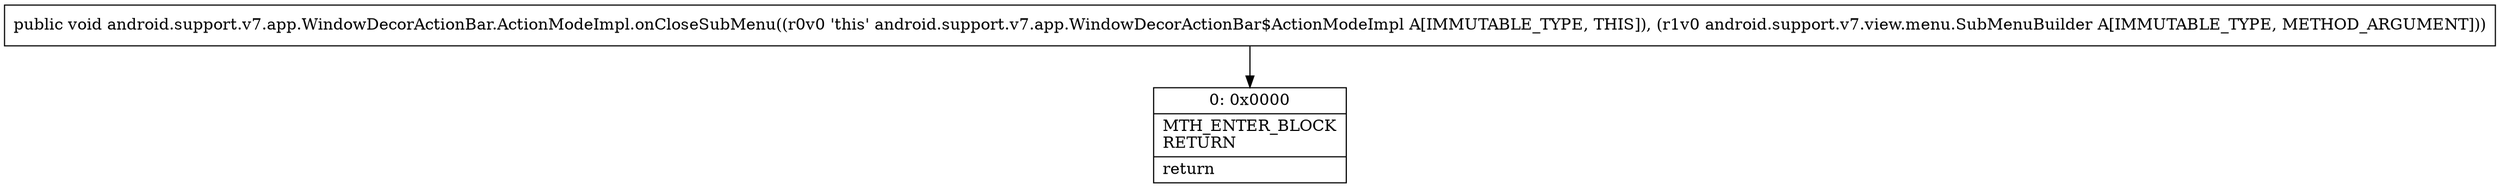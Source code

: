 digraph "CFG forandroid.support.v7.app.WindowDecorActionBar.ActionModeImpl.onCloseSubMenu(Landroid\/support\/v7\/view\/menu\/SubMenuBuilder;)V" {
Node_0 [shape=record,label="{0\:\ 0x0000|MTH_ENTER_BLOCK\lRETURN\l|return\l}"];
MethodNode[shape=record,label="{public void android.support.v7.app.WindowDecorActionBar.ActionModeImpl.onCloseSubMenu((r0v0 'this' android.support.v7.app.WindowDecorActionBar$ActionModeImpl A[IMMUTABLE_TYPE, THIS]), (r1v0 android.support.v7.view.menu.SubMenuBuilder A[IMMUTABLE_TYPE, METHOD_ARGUMENT])) }"];
MethodNode -> Node_0;
}

